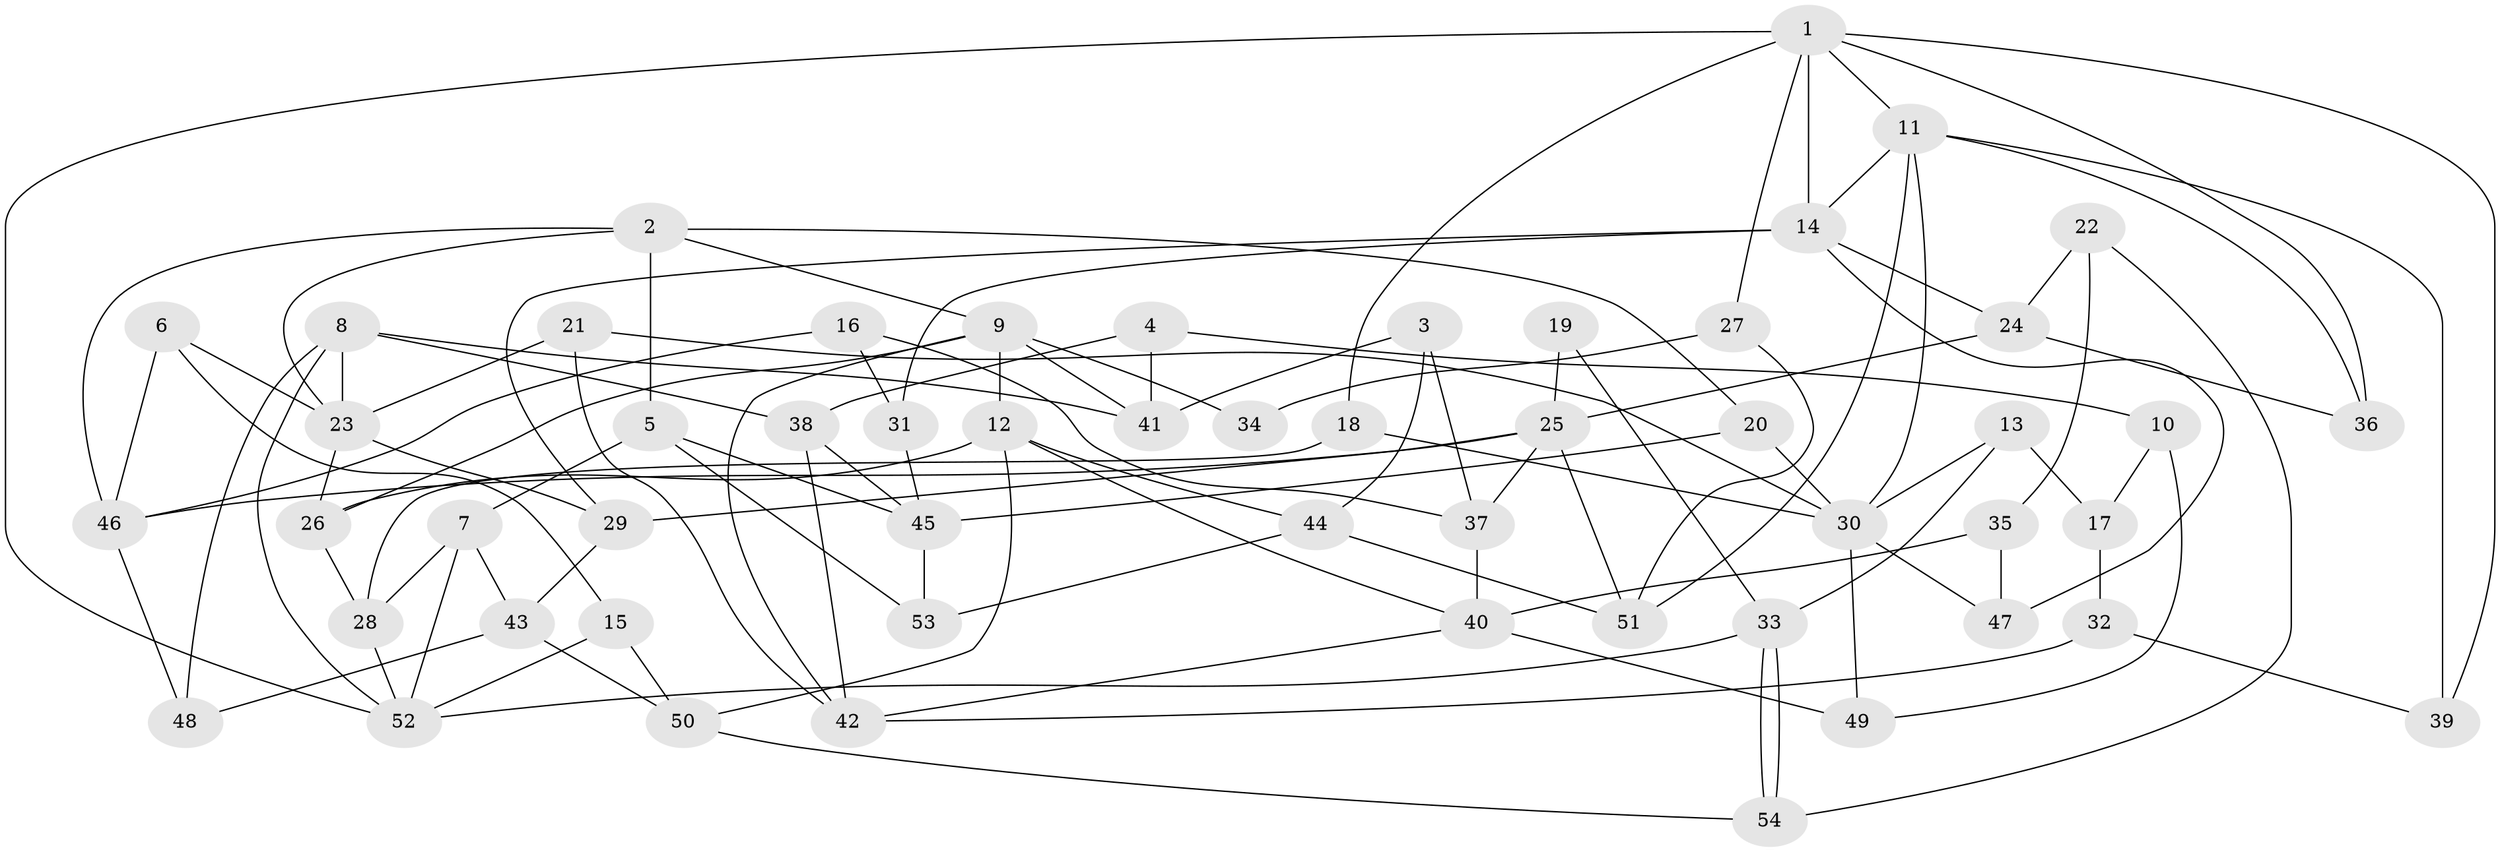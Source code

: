 // Generated by graph-tools (version 1.1) at 2025/02/03/09/25 03:02:11]
// undirected, 54 vertices, 108 edges
graph export_dot {
graph [start="1"]
  node [color=gray90,style=filled];
  1;
  2;
  3;
  4;
  5;
  6;
  7;
  8;
  9;
  10;
  11;
  12;
  13;
  14;
  15;
  16;
  17;
  18;
  19;
  20;
  21;
  22;
  23;
  24;
  25;
  26;
  27;
  28;
  29;
  30;
  31;
  32;
  33;
  34;
  35;
  36;
  37;
  38;
  39;
  40;
  41;
  42;
  43;
  44;
  45;
  46;
  47;
  48;
  49;
  50;
  51;
  52;
  53;
  54;
  1 -- 14;
  1 -- 11;
  1 -- 18;
  1 -- 27;
  1 -- 36;
  1 -- 39;
  1 -- 52;
  2 -- 46;
  2 -- 5;
  2 -- 9;
  2 -- 20;
  2 -- 23;
  3 -- 37;
  3 -- 44;
  3 -- 41;
  4 -- 38;
  4 -- 41;
  4 -- 10;
  5 -- 45;
  5 -- 53;
  5 -- 7;
  6 -- 23;
  6 -- 46;
  6 -- 15;
  7 -- 28;
  7 -- 43;
  7 -- 52;
  8 -- 23;
  8 -- 52;
  8 -- 38;
  8 -- 41;
  8 -- 48;
  9 -- 41;
  9 -- 12;
  9 -- 26;
  9 -- 34;
  9 -- 42;
  10 -- 49;
  10 -- 17;
  11 -- 14;
  11 -- 36;
  11 -- 30;
  11 -- 39;
  11 -- 51;
  12 -- 26;
  12 -- 40;
  12 -- 44;
  12 -- 50;
  13 -- 33;
  13 -- 17;
  13 -- 30;
  14 -- 29;
  14 -- 31;
  14 -- 24;
  14 -- 47;
  15 -- 52;
  15 -- 50;
  16 -- 46;
  16 -- 37;
  16 -- 31;
  17 -- 32;
  18 -- 30;
  18 -- 28;
  19 -- 25;
  19 -- 33;
  20 -- 30;
  20 -- 45;
  21 -- 30;
  21 -- 23;
  21 -- 42;
  22 -- 54;
  22 -- 35;
  22 -- 24;
  23 -- 26;
  23 -- 29;
  24 -- 25;
  24 -- 36;
  25 -- 29;
  25 -- 37;
  25 -- 46;
  25 -- 51;
  26 -- 28;
  27 -- 51;
  27 -- 34;
  28 -- 52;
  29 -- 43;
  30 -- 47;
  30 -- 49;
  31 -- 45;
  32 -- 42;
  32 -- 39;
  33 -- 54;
  33 -- 54;
  33 -- 52;
  35 -- 47;
  35 -- 40;
  37 -- 40;
  38 -- 42;
  38 -- 45;
  40 -- 42;
  40 -- 49;
  43 -- 50;
  43 -- 48;
  44 -- 51;
  44 -- 53;
  45 -- 53;
  46 -- 48;
  50 -- 54;
}
